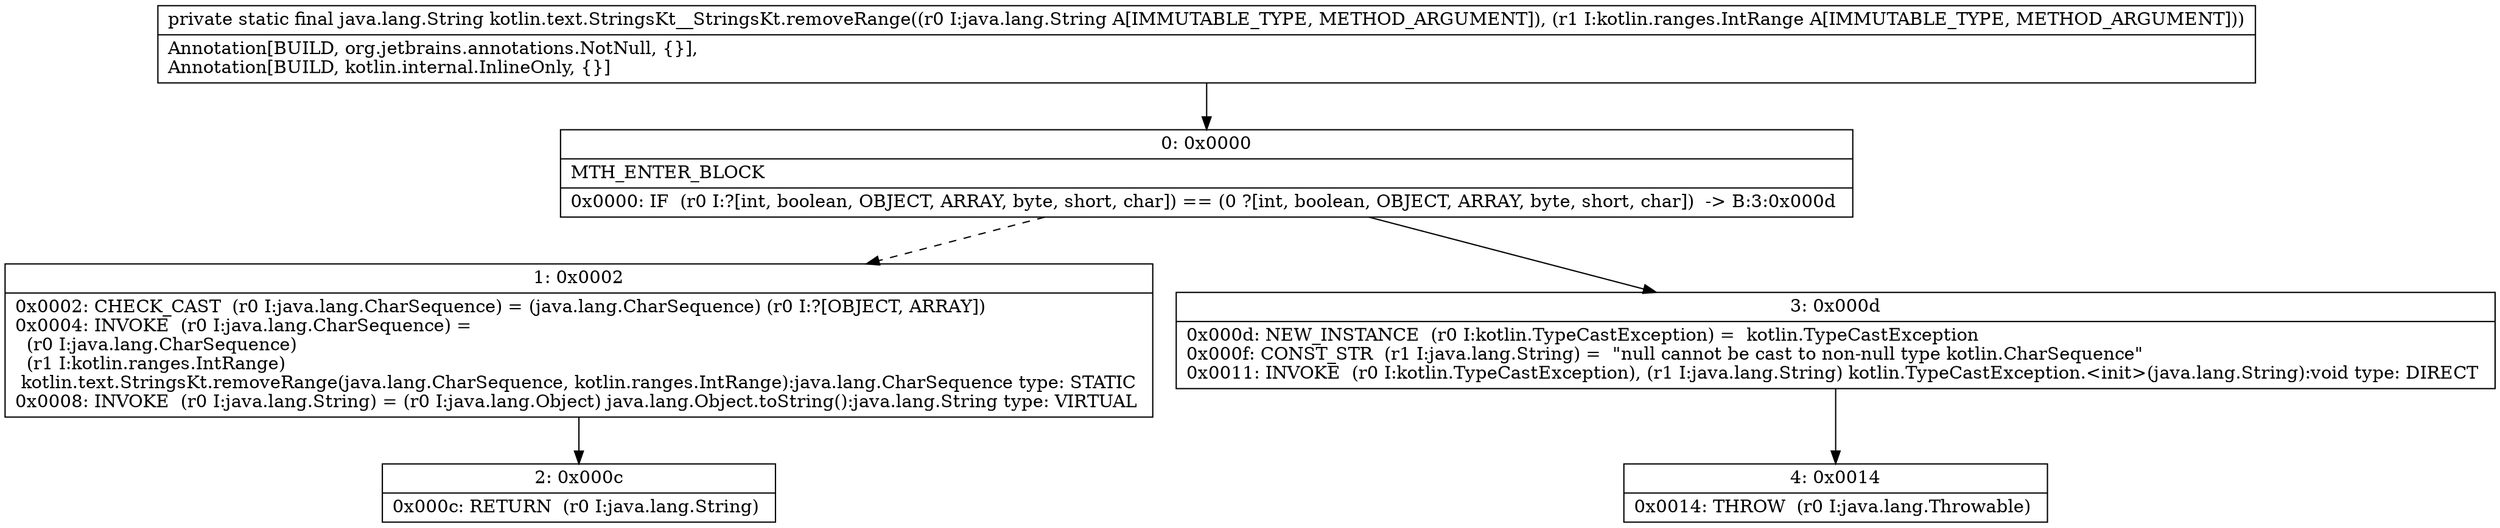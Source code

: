 digraph "CFG forkotlin.text.StringsKt__StringsKt.removeRange(Ljava\/lang\/String;Lkotlin\/ranges\/IntRange;)Ljava\/lang\/String;" {
Node_0 [shape=record,label="{0\:\ 0x0000|MTH_ENTER_BLOCK\l|0x0000: IF  (r0 I:?[int, boolean, OBJECT, ARRAY, byte, short, char]) == (0 ?[int, boolean, OBJECT, ARRAY, byte, short, char])  \-\> B:3:0x000d \l}"];
Node_1 [shape=record,label="{1\:\ 0x0002|0x0002: CHECK_CAST  (r0 I:java.lang.CharSequence) = (java.lang.CharSequence) (r0 I:?[OBJECT, ARRAY]) \l0x0004: INVOKE  (r0 I:java.lang.CharSequence) = \l  (r0 I:java.lang.CharSequence)\l  (r1 I:kotlin.ranges.IntRange)\l kotlin.text.StringsKt.removeRange(java.lang.CharSequence, kotlin.ranges.IntRange):java.lang.CharSequence type: STATIC \l0x0008: INVOKE  (r0 I:java.lang.String) = (r0 I:java.lang.Object) java.lang.Object.toString():java.lang.String type: VIRTUAL \l}"];
Node_2 [shape=record,label="{2\:\ 0x000c|0x000c: RETURN  (r0 I:java.lang.String) \l}"];
Node_3 [shape=record,label="{3\:\ 0x000d|0x000d: NEW_INSTANCE  (r0 I:kotlin.TypeCastException) =  kotlin.TypeCastException \l0x000f: CONST_STR  (r1 I:java.lang.String) =  \"null cannot be cast to non\-null type kotlin.CharSequence\" \l0x0011: INVOKE  (r0 I:kotlin.TypeCastException), (r1 I:java.lang.String) kotlin.TypeCastException.\<init\>(java.lang.String):void type: DIRECT \l}"];
Node_4 [shape=record,label="{4\:\ 0x0014|0x0014: THROW  (r0 I:java.lang.Throwable) \l}"];
MethodNode[shape=record,label="{private static final java.lang.String kotlin.text.StringsKt__StringsKt.removeRange((r0 I:java.lang.String A[IMMUTABLE_TYPE, METHOD_ARGUMENT]), (r1 I:kotlin.ranges.IntRange A[IMMUTABLE_TYPE, METHOD_ARGUMENT]))  | Annotation[BUILD, org.jetbrains.annotations.NotNull, \{\}], \lAnnotation[BUILD, kotlin.internal.InlineOnly, \{\}]\l}"];
MethodNode -> Node_0;
Node_0 -> Node_1[style=dashed];
Node_0 -> Node_3;
Node_1 -> Node_2;
Node_3 -> Node_4;
}

